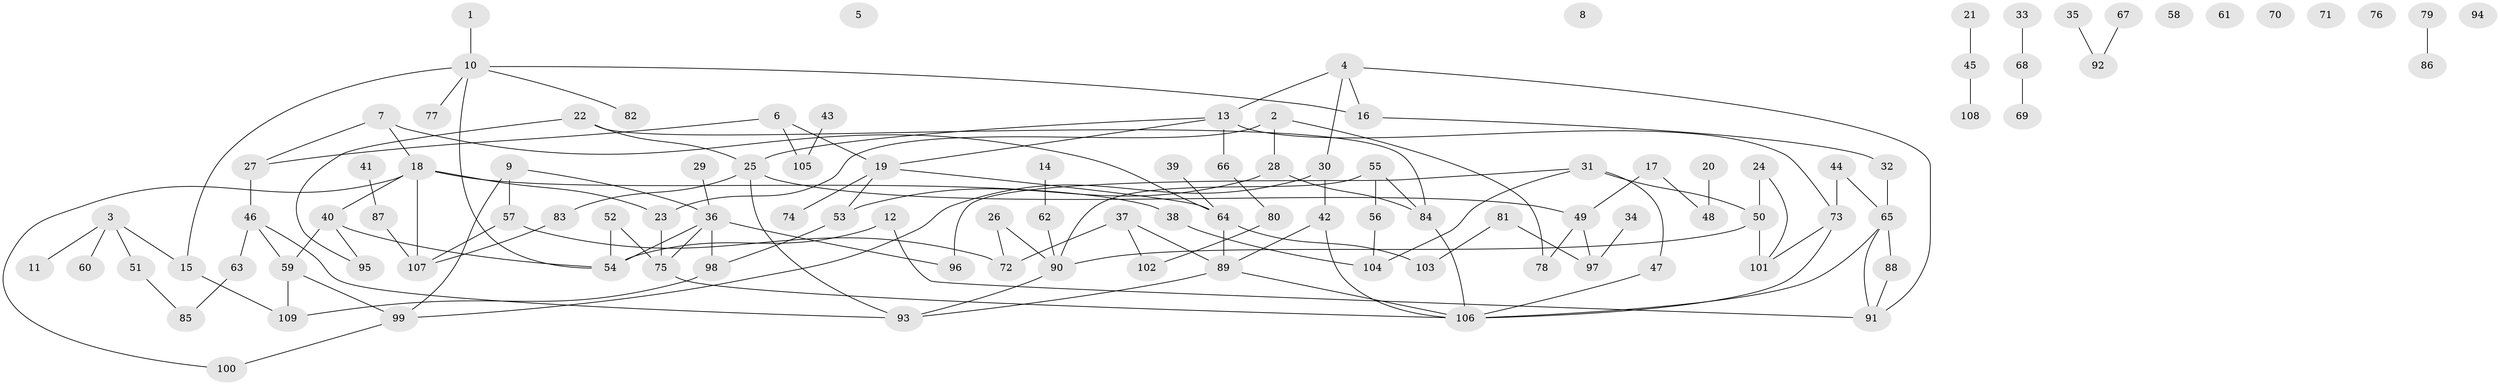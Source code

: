 // Generated by graph-tools (version 1.1) at 2025/25/03/09/25 03:25:13]
// undirected, 109 vertices, 137 edges
graph export_dot {
graph [start="1"]
  node [color=gray90,style=filled];
  1;
  2;
  3;
  4;
  5;
  6;
  7;
  8;
  9;
  10;
  11;
  12;
  13;
  14;
  15;
  16;
  17;
  18;
  19;
  20;
  21;
  22;
  23;
  24;
  25;
  26;
  27;
  28;
  29;
  30;
  31;
  32;
  33;
  34;
  35;
  36;
  37;
  38;
  39;
  40;
  41;
  42;
  43;
  44;
  45;
  46;
  47;
  48;
  49;
  50;
  51;
  52;
  53;
  54;
  55;
  56;
  57;
  58;
  59;
  60;
  61;
  62;
  63;
  64;
  65;
  66;
  67;
  68;
  69;
  70;
  71;
  72;
  73;
  74;
  75;
  76;
  77;
  78;
  79;
  80;
  81;
  82;
  83;
  84;
  85;
  86;
  87;
  88;
  89;
  90;
  91;
  92;
  93;
  94;
  95;
  96;
  97;
  98;
  99;
  100;
  101;
  102;
  103;
  104;
  105;
  106;
  107;
  108;
  109;
  1 -- 10;
  2 -- 23;
  2 -- 28;
  2 -- 78;
  3 -- 11;
  3 -- 15;
  3 -- 51;
  3 -- 60;
  4 -- 13;
  4 -- 16;
  4 -- 30;
  4 -- 91;
  6 -- 19;
  6 -- 27;
  6 -- 105;
  7 -- 18;
  7 -- 27;
  7 -- 64;
  9 -- 36;
  9 -- 57;
  9 -- 99;
  10 -- 15;
  10 -- 16;
  10 -- 54;
  10 -- 77;
  10 -- 82;
  12 -- 54;
  12 -- 91;
  13 -- 19;
  13 -- 25;
  13 -- 66;
  13 -- 73;
  14 -- 62;
  15 -- 109;
  16 -- 32;
  17 -- 48;
  17 -- 49;
  18 -- 23;
  18 -- 38;
  18 -- 40;
  18 -- 100;
  18 -- 107;
  19 -- 53;
  19 -- 64;
  19 -- 74;
  20 -- 48;
  21 -- 45;
  22 -- 25;
  22 -- 84;
  22 -- 95;
  23 -- 75;
  24 -- 50;
  24 -- 101;
  25 -- 49;
  25 -- 83;
  25 -- 93;
  26 -- 72;
  26 -- 90;
  27 -- 46;
  28 -- 53;
  28 -- 84;
  29 -- 36;
  30 -- 42;
  30 -- 99;
  31 -- 47;
  31 -- 50;
  31 -- 96;
  31 -- 104;
  32 -- 65;
  33 -- 68;
  34 -- 97;
  35 -- 92;
  36 -- 54;
  36 -- 75;
  36 -- 96;
  36 -- 98;
  37 -- 72;
  37 -- 89;
  37 -- 102;
  38 -- 104;
  39 -- 64;
  40 -- 54;
  40 -- 59;
  40 -- 95;
  41 -- 87;
  42 -- 89;
  42 -- 106;
  43 -- 105;
  44 -- 65;
  44 -- 73;
  45 -- 108;
  46 -- 59;
  46 -- 63;
  46 -- 93;
  47 -- 106;
  49 -- 78;
  49 -- 97;
  50 -- 90;
  50 -- 101;
  51 -- 85;
  52 -- 54;
  52 -- 75;
  53 -- 98;
  55 -- 56;
  55 -- 84;
  55 -- 90;
  56 -- 104;
  57 -- 72;
  57 -- 107;
  59 -- 99;
  59 -- 109;
  62 -- 90;
  63 -- 85;
  64 -- 89;
  64 -- 103;
  65 -- 88;
  65 -- 91;
  65 -- 106;
  66 -- 80;
  67 -- 92;
  68 -- 69;
  73 -- 101;
  73 -- 106;
  75 -- 106;
  79 -- 86;
  80 -- 102;
  81 -- 97;
  81 -- 103;
  83 -- 107;
  84 -- 106;
  87 -- 107;
  88 -- 91;
  89 -- 93;
  89 -- 106;
  90 -- 93;
  98 -- 109;
  99 -- 100;
}
